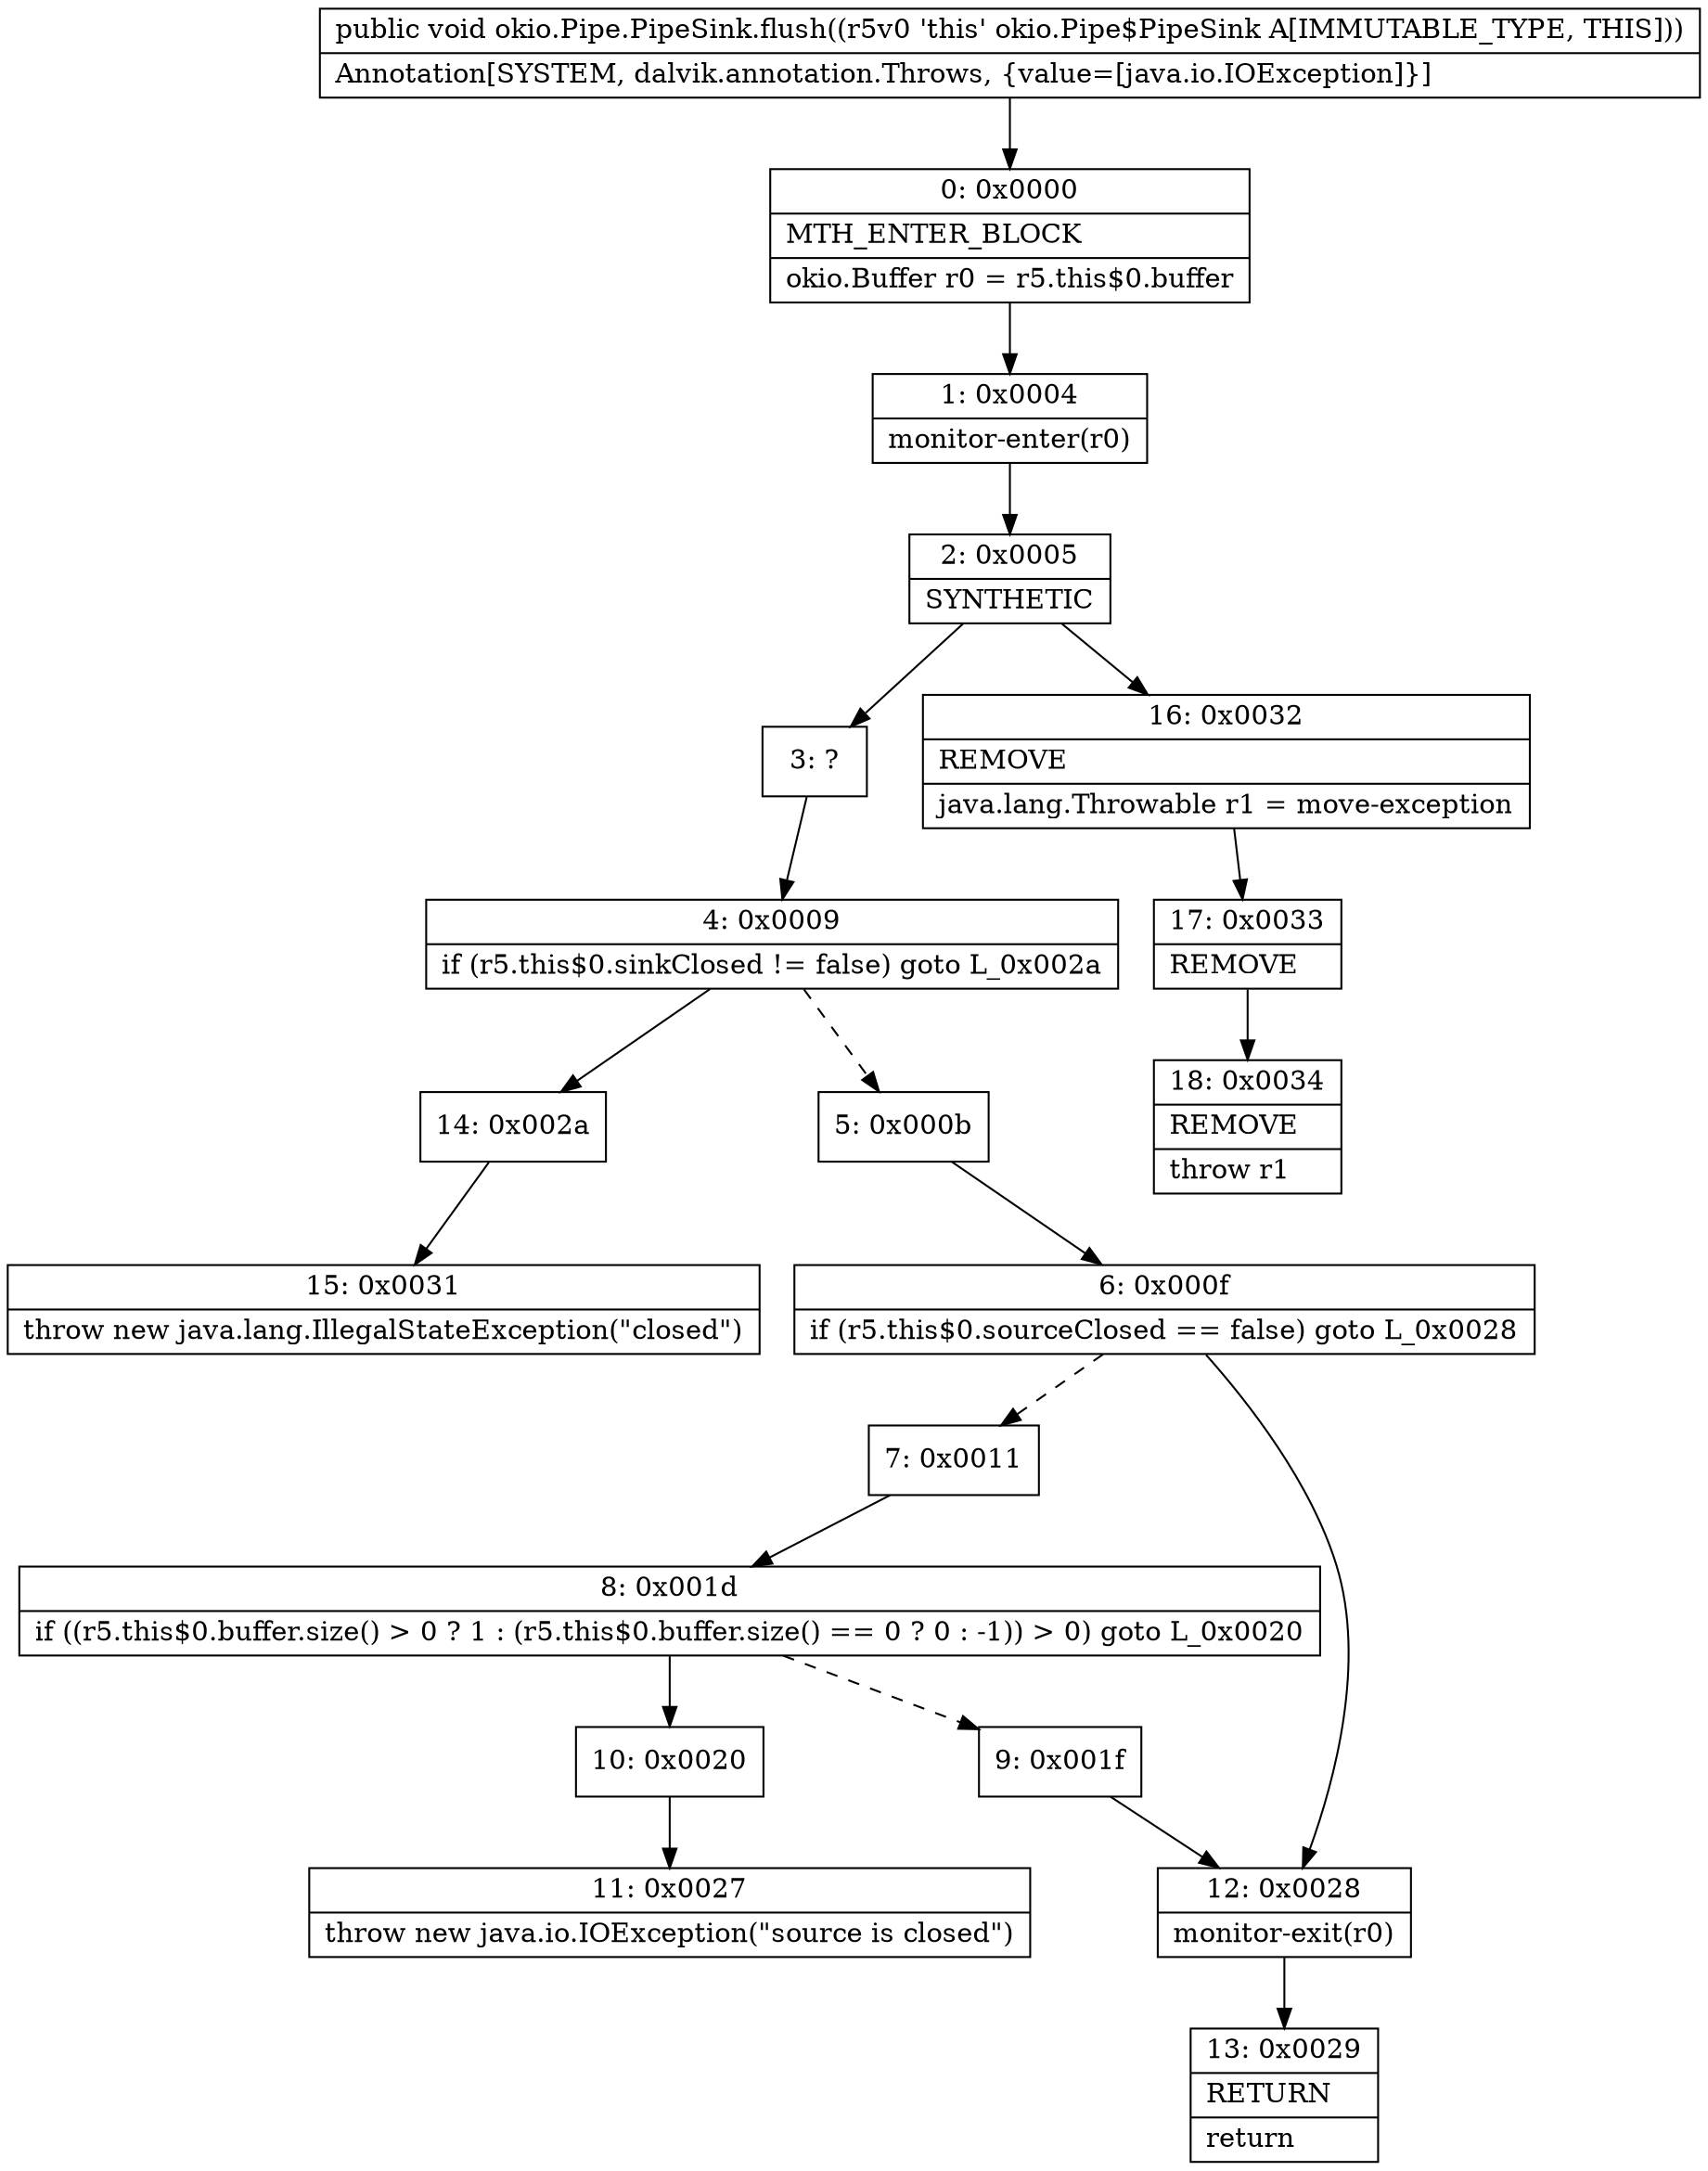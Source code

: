 digraph "CFG forokio.Pipe.PipeSink.flush()V" {
Node_0 [shape=record,label="{0\:\ 0x0000|MTH_ENTER_BLOCK\l|okio.Buffer r0 = r5.this$0.buffer\l}"];
Node_1 [shape=record,label="{1\:\ 0x0004|monitor\-enter(r0)\l}"];
Node_2 [shape=record,label="{2\:\ 0x0005|SYNTHETIC\l}"];
Node_3 [shape=record,label="{3\:\ ?}"];
Node_4 [shape=record,label="{4\:\ 0x0009|if (r5.this$0.sinkClosed != false) goto L_0x002a\l}"];
Node_5 [shape=record,label="{5\:\ 0x000b}"];
Node_6 [shape=record,label="{6\:\ 0x000f|if (r5.this$0.sourceClosed == false) goto L_0x0028\l}"];
Node_7 [shape=record,label="{7\:\ 0x0011}"];
Node_8 [shape=record,label="{8\:\ 0x001d|if ((r5.this$0.buffer.size() \> 0 ? 1 : (r5.this$0.buffer.size() == 0 ? 0 : \-1)) \> 0) goto L_0x0020\l}"];
Node_9 [shape=record,label="{9\:\ 0x001f}"];
Node_10 [shape=record,label="{10\:\ 0x0020}"];
Node_11 [shape=record,label="{11\:\ 0x0027|throw new java.io.IOException(\"source is closed\")\l}"];
Node_12 [shape=record,label="{12\:\ 0x0028|monitor\-exit(r0)\l}"];
Node_13 [shape=record,label="{13\:\ 0x0029|RETURN\l|return\l}"];
Node_14 [shape=record,label="{14\:\ 0x002a}"];
Node_15 [shape=record,label="{15\:\ 0x0031|throw new java.lang.IllegalStateException(\"closed\")\l}"];
Node_16 [shape=record,label="{16\:\ 0x0032|REMOVE\l|java.lang.Throwable r1 = move\-exception\l}"];
Node_17 [shape=record,label="{17\:\ 0x0033|REMOVE\l}"];
Node_18 [shape=record,label="{18\:\ 0x0034|REMOVE\l|throw r1\l}"];
MethodNode[shape=record,label="{public void okio.Pipe.PipeSink.flush((r5v0 'this' okio.Pipe$PipeSink A[IMMUTABLE_TYPE, THIS]))  | Annotation[SYSTEM, dalvik.annotation.Throws, \{value=[java.io.IOException]\}]\l}"];
MethodNode -> Node_0;
Node_0 -> Node_1;
Node_1 -> Node_2;
Node_2 -> Node_3;
Node_2 -> Node_16;
Node_3 -> Node_4;
Node_4 -> Node_5[style=dashed];
Node_4 -> Node_14;
Node_5 -> Node_6;
Node_6 -> Node_7[style=dashed];
Node_6 -> Node_12;
Node_7 -> Node_8;
Node_8 -> Node_9[style=dashed];
Node_8 -> Node_10;
Node_9 -> Node_12;
Node_10 -> Node_11;
Node_12 -> Node_13;
Node_14 -> Node_15;
Node_16 -> Node_17;
Node_17 -> Node_18;
}

